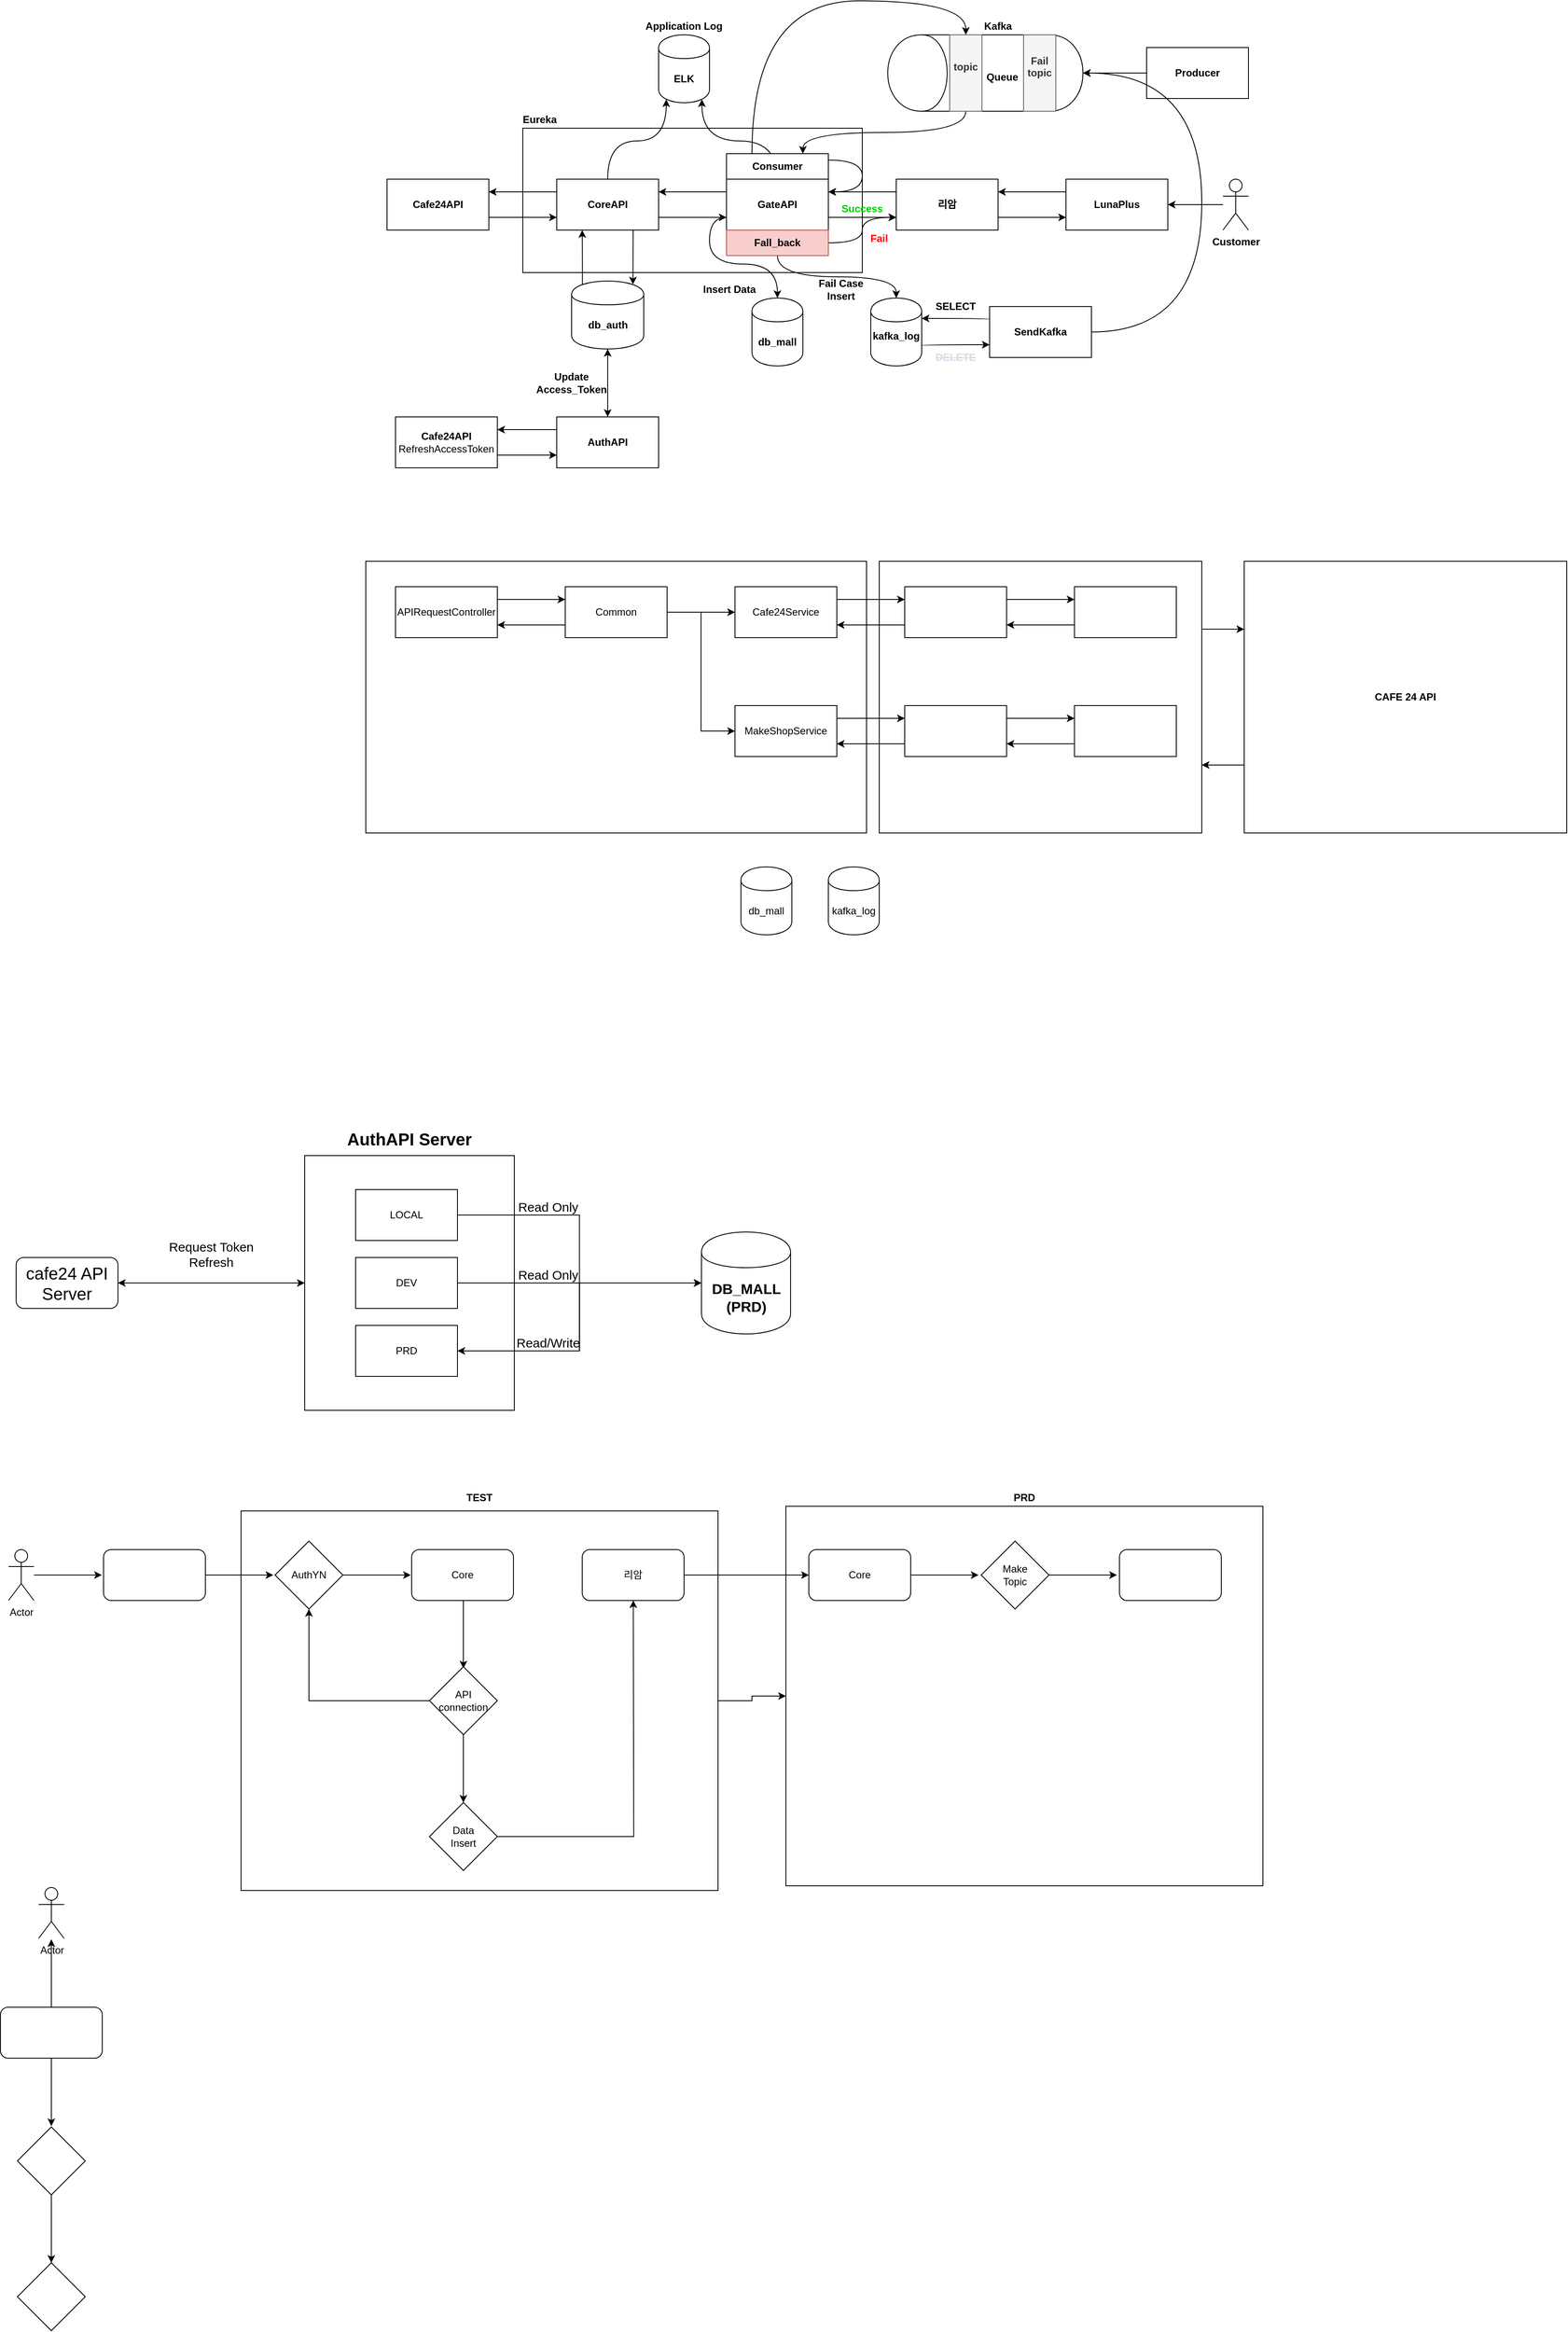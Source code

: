 <mxfile version="10.7.7" type="github"><diagram id="42ICKAVhLFUYCFlgOfqd" name="Page-1"><mxGraphModel dx="4810" dy="3443" grid="1" gridSize="10" guides="1" tooltips="1" connect="1" arrows="1" fold="1" page="1" pageScale="1" pageWidth="827" pageHeight="1169" background="#ffffff" math="0" shadow="0"><root><mxCell id="0"/><mxCell id="1" parent="0"/><mxCell id="e8cVg-T8dSf8cjD69aL8-74" value="" style="edgeStyle=orthogonalEdgeStyle;rounded=0;orthogonalLoop=1;jettySize=auto;html=1;" edge="1" parent="1" source="e8cVg-T8dSf8cjD69aL8-71" target="e8cVg-T8dSf8cjD69aL8-73"><mxGeometry relative="1" as="geometry"/></mxCell><mxCell id="e8cVg-T8dSf8cjD69aL8-71" value="" style="rounded=0;whiteSpace=wrap;html=1;" vertex="1" parent="1"><mxGeometry x="158" y="1758.5" width="562" height="447" as="geometry"/></mxCell><mxCell id="e8cVg-T8dSf8cjD69aL8-73" value="" style="rounded=0;whiteSpace=wrap;html=1;" vertex="1" parent="1"><mxGeometry x="800" y="1753" width="562" height="447" as="geometry"/></mxCell><mxCell id="qQLDGR3t0E1oaqMrPj8W-31" style="edgeStyle=orthogonalEdgeStyle;rounded=0;orthogonalLoop=1;jettySize=auto;html=1;exitX=0;exitY=0.5;exitDx=0;exitDy=0;entryX=1;entryY=0.5;entryDx=0;entryDy=0;fontSize=20;" parent="1" source="qQLDGR3t0E1oaqMrPj8W-4" target="qQLDGR3t0E1oaqMrPj8W-3" edge="1"><mxGeometry relative="1" as="geometry"/></mxCell><mxCell id="qQLDGR3t0E1oaqMrPj8W-4" value="&lt;font style=&quot;font-size: 17px&quot;&gt;&lt;b&gt;DB_MALL&lt;br&gt;(PRD)&lt;/b&gt;&lt;/font&gt;" style="shape=cylinder;whiteSpace=wrap;html=1;boundedLbl=1;backgroundOutline=1;" parent="1" vertex="1"><mxGeometry x="700.5" y="1430" width="105" height="120" as="geometry"/></mxCell><mxCell id="qQLDGR3t0E1oaqMrPj8W-32" style="edgeStyle=orthogonalEdgeStyle;rounded=0;orthogonalLoop=1;jettySize=auto;html=1;exitX=1;exitY=0.5;exitDx=0;exitDy=0;fontSize=20;" parent="1" source="qQLDGR3t0E1oaqMrPj8W-13" target="qQLDGR3t0E1oaqMrPj8W-5" edge="1"><mxGeometry relative="1" as="geometry"/></mxCell><mxCell id="qQLDGR3t0E1oaqMrPj8W-13" value="cafe24 API Server" style="rounded=1;whiteSpace=wrap;html=1;fontSize=20;" parent="1" vertex="1"><mxGeometry x="-107" y="1460" width="120" height="60" as="geometry"/></mxCell><mxCell id="qQLDGR3t0E1oaqMrPj8W-33" style="edgeStyle=orthogonalEdgeStyle;rounded=0;orthogonalLoop=1;jettySize=auto;html=1;exitX=0;exitY=0.5;exitDx=0;exitDy=0;entryX=1;entryY=0.5;entryDx=0;entryDy=0;fontSize=20;" parent="1" source="qQLDGR3t0E1oaqMrPj8W-5" target="qQLDGR3t0E1oaqMrPj8W-13" edge="1"><mxGeometry relative="1" as="geometry"/></mxCell><mxCell id="qQLDGR3t0E1oaqMrPj8W-5" value="" style="rounded=0;whiteSpace=wrap;html=1;" parent="1" vertex="1"><mxGeometry x="233" y="1340" width="247" height="300" as="geometry"/></mxCell><mxCell id="i5PrVwfJDP0Oif4N9ulg-36" style="edgeStyle=orthogonalEdgeStyle;rounded=0;orthogonalLoop=1;jettySize=auto;html=1;exitX=1;exitY=0.25;exitDx=0;exitDy=0;entryX=0;entryY=0.25;entryDx=0;entryDy=0;" parent="1" source="i5PrVwfJDP0Oif4N9ulg-24" target="i5PrVwfJDP0Oif4N9ulg-34" edge="1"><mxGeometry relative="1" as="geometry"/></mxCell><mxCell id="i5PrVwfJDP0Oif4N9ulg-24" value="" style="rounded=0;whiteSpace=wrap;html=1;" parent="1" vertex="1"><mxGeometry x="910" y="640" width="380" height="320" as="geometry"/></mxCell><mxCell id="i5PrVwfJDP0Oif4N9ulg-8" value="" style="rounded=0;whiteSpace=wrap;html=1;" parent="1" vertex="1"><mxGeometry x="305" y="640" width="590" height="320" as="geometry"/></mxCell><mxCell id="VjElKDRY21HF93xGervd-64" value="" style="rounded=0;whiteSpace=wrap;html=1;fontStyle=1" parent="1" vertex="1"><mxGeometry x="490" y="130" width="400" height="170" as="geometry"/></mxCell><mxCell id="yxk5ylUg4WmJQZPumc39-30" value="" style="shape=cylinder;whiteSpace=wrap;html=1;boundedLbl=1;backgroundOutline=1;rotation=-90;fontStyle=1" parent="1" vertex="1"><mxGeometry x="990" y="-50" width="90" height="230" as="geometry"/></mxCell><mxCell id="yxk5ylUg4WmJQZPumc39-11" style="edgeStyle=orthogonalEdgeStyle;rounded=0;orthogonalLoop=1;jettySize=auto;html=1;exitX=1;exitY=0.75;exitDx=0;exitDy=0;entryX=0;entryY=0.75;entryDx=0;entryDy=0;fontStyle=1" parent="1" source="yxk5ylUg4WmJQZPumc39-1" target="yxk5ylUg4WmJQZPumc39-2" edge="1"><mxGeometry relative="1" as="geometry"/></mxCell><mxCell id="yxk5ylUg4WmJQZPumc39-1" value="Cafe24API&lt;br&gt;" style="rounded=0;whiteSpace=wrap;html=1;fontStyle=1" parent="1" vertex="1"><mxGeometry x="330" y="190" width="120" height="60" as="geometry"/></mxCell><mxCell id="VjElKDRY21HF93xGervd-14" value="" style="edgeStyle=orthogonalEdgeStyle;curved=1;rounded=0;orthogonalLoop=1;jettySize=auto;html=1;fontStyle=1" parent="1" source="VjElKDRY21HF93xGervd-12" target="yxk5ylUg4WmJQZPumc39-22" edge="1"><mxGeometry relative="1" as="geometry"/></mxCell><mxCell id="VjElKDRY21HF93xGervd-17" style="edgeStyle=orthogonalEdgeStyle;curved=1;rounded=0;orthogonalLoop=1;jettySize=auto;html=1;exitX=0;exitY=0.25;exitDx=0;exitDy=0;entryX=1;entryY=0.25;entryDx=0;entryDy=0;fontStyle=1" parent="1" source="VjElKDRY21HF93xGervd-12" target="VjElKDRY21HF93xGervd-15" edge="1"><mxGeometry relative="1" as="geometry"/></mxCell><mxCell id="VjElKDRY21HF93xGervd-12" value="AuthAPI" style="rounded=0;whiteSpace=wrap;html=1;fontStyle=1" parent="1" vertex="1"><mxGeometry x="530" y="470" width="120" height="60" as="geometry"/></mxCell><mxCell id="VjElKDRY21HF93xGervd-18" style="edgeStyle=orthogonalEdgeStyle;curved=1;rounded=0;orthogonalLoop=1;jettySize=auto;html=1;exitX=1;exitY=0.75;exitDx=0;exitDy=0;entryX=0;entryY=0.75;entryDx=0;entryDy=0;fontStyle=1" parent="1" source="VjElKDRY21HF93xGervd-15" target="VjElKDRY21HF93xGervd-12" edge="1"><mxGeometry relative="1" as="geometry"/></mxCell><mxCell id="VjElKDRY21HF93xGervd-15" value="Cafe24API&lt;br&gt;&lt;span style=&quot;font-weight: normal&quot;&gt;RefreshAccessToken&lt;/span&gt;&lt;br&gt;" style="rounded=0;whiteSpace=wrap;html=1;fontStyle=1" parent="1" vertex="1"><mxGeometry x="340" y="470" width="120" height="60" as="geometry"/></mxCell><mxCell id="yxk5ylUg4WmJQZPumc39-10" style="edgeStyle=orthogonalEdgeStyle;rounded=0;orthogonalLoop=1;jettySize=auto;html=1;exitX=0;exitY=0.25;exitDx=0;exitDy=0;entryX=1;entryY=0.25;entryDx=0;entryDy=0;fontStyle=1" parent="1" source="yxk5ylUg4WmJQZPumc39-2" target="yxk5ylUg4WmJQZPumc39-1" edge="1"><mxGeometry relative="1" as="geometry"/></mxCell><mxCell id="VjElKDRY21HF93xGervd-96" style="edgeStyle=orthogonalEdgeStyle;curved=1;rounded=0;orthogonalLoop=1;jettySize=auto;html=1;exitX=1;exitY=0.75;exitDx=0;exitDy=0;entryX=0;entryY=0.75;entryDx=0;entryDy=0;fontStyle=1" parent="1" source="yxk5ylUg4WmJQZPumc39-2" target="VjElKDRY21HF93xGervd-87" edge="1"><mxGeometry relative="1" as="geometry"/></mxCell><mxCell id="VjElKDRY21HF93xGervd-119" style="edgeStyle=orthogonalEdgeStyle;curved=1;rounded=0;orthogonalLoop=1;jettySize=auto;html=1;exitX=0.75;exitY=1;exitDx=0;exitDy=0;entryX=0.85;entryY=0.05;entryDx=0;entryDy=0;entryPerimeter=0;fontStyle=1" parent="1" source="yxk5ylUg4WmJQZPumc39-2" target="yxk5ylUg4WmJQZPumc39-22" edge="1"><mxGeometry relative="1" as="geometry"/></mxCell><mxCell id="VjElKDRY21HF93xGervd-135" style="edgeStyle=orthogonalEdgeStyle;curved=1;rounded=0;orthogonalLoop=1;jettySize=auto;html=1;entryX=0.15;entryY=0.95;entryDx=0;entryDy=0;entryPerimeter=0;startArrow=none;startFill=0;fontStyle=1" parent="1" source="yxk5ylUg4WmJQZPumc39-2" target="VjElKDRY21HF93xGervd-134" edge="1"><mxGeometry relative="1" as="geometry"/></mxCell><mxCell id="yxk5ylUg4WmJQZPumc39-2" value="CoreAPI" style="rounded=0;whiteSpace=wrap;html=1;fontStyle=1" parent="1" vertex="1"><mxGeometry x="530" y="190" width="120" height="60" as="geometry"/></mxCell><mxCell id="VjElKDRY21HF93xGervd-84" style="edgeStyle=orthogonalEdgeStyle;curved=1;rounded=0;orthogonalLoop=1;jettySize=auto;html=1;exitX=1;exitY=0.75;exitDx=0;exitDy=0;entryX=0;entryY=0.75;entryDx=0;entryDy=0;fontStyle=1" parent="1" source="yxk5ylUg4WmJQZPumc39-6" target="VjElKDRY21HF93xGervd-4" edge="1"><mxGeometry relative="1" as="geometry"/></mxCell><mxCell id="VjElKDRY21HF93xGervd-93" style="edgeStyle=orthogonalEdgeStyle;curved=1;rounded=0;orthogonalLoop=1;jettySize=auto;html=1;exitX=0;exitY=0.25;exitDx=0;exitDy=0;entryX=1;entryY=0.25;entryDx=0;entryDy=0;fontStyle=1" parent="1" source="yxk5ylUg4WmJQZPumc39-6" target="VjElKDRY21HF93xGervd-87" edge="1"><mxGeometry relative="1" as="geometry"/></mxCell><mxCell id="yxk5ylUg4WmJQZPumc39-6" value="리암" style="rounded=0;whiteSpace=wrap;html=1;fontStyle=1" parent="1" vertex="1"><mxGeometry x="930" y="190" width="120" height="60" as="geometry"/></mxCell><mxCell id="VjElKDRY21HF93xGervd-94" style="edgeStyle=orthogonalEdgeStyle;curved=1;rounded=0;orthogonalLoop=1;jettySize=auto;html=1;exitX=1;exitY=0.75;exitDx=0;exitDy=0;entryX=0;entryY=0.75;entryDx=0;entryDy=0;fontStyle=1" parent="1" source="VjElKDRY21HF93xGervd-87" target="yxk5ylUg4WmJQZPumc39-6" edge="1"><mxGeometry relative="1" as="geometry"/></mxCell><mxCell id="VjElKDRY21HF93xGervd-95" style="edgeStyle=orthogonalEdgeStyle;curved=1;rounded=0;orthogonalLoop=1;jettySize=auto;html=1;exitX=0;exitY=0.25;exitDx=0;exitDy=0;entryX=1;entryY=0.25;entryDx=0;entryDy=0;fontStyle=1" parent="1" source="VjElKDRY21HF93xGervd-87" target="yxk5ylUg4WmJQZPumc39-2" edge="1"><mxGeometry relative="1" as="geometry"/></mxCell><mxCell id="VjElKDRY21HF93xGervd-97" style="edgeStyle=orthogonalEdgeStyle;curved=1;rounded=0;orthogonalLoop=1;jettySize=auto;html=1;exitX=0;exitY=0.75;exitDx=0;exitDy=0;entryX=0.5;entryY=0;entryDx=0;entryDy=0;fontStyle=1" parent="1" source="VjElKDRY21HF93xGervd-87" target="yxk5ylUg4WmJQZPumc39-16" edge="1"><mxGeometry relative="1" as="geometry"/></mxCell><mxCell id="VjElKDRY21HF93xGervd-136" style="edgeStyle=orthogonalEdgeStyle;curved=1;rounded=0;orthogonalLoop=1;jettySize=auto;html=1;exitX=0.5;exitY=0;exitDx=0;exitDy=0;entryX=0.85;entryY=0.95;entryDx=0;entryDy=0;entryPerimeter=0;startArrow=none;startFill=0;fontStyle=1" parent="1" source="VjElKDRY21HF93xGervd-87" target="VjElKDRY21HF93xGervd-134" edge="1"><mxGeometry relative="1" as="geometry"/></mxCell><mxCell id="VjElKDRY21HF93xGervd-87" value="&lt;span&gt;GateAPI&lt;/span&gt;" style="rounded=0;whiteSpace=wrap;html=1;fontStyle=1" parent="1" vertex="1"><mxGeometry x="730" y="190" width="120" height="60" as="geometry"/></mxCell><mxCell id="VjElKDRY21HF93xGervd-101" style="edgeStyle=orthogonalEdgeStyle;curved=1;rounded=0;orthogonalLoop=1;jettySize=auto;html=1;exitX=0.25;exitY=0;exitDx=0;exitDy=0;entryX=0.5;entryY=0;entryDx=0;entryDy=0;fontStyle=1" parent="1" source="VjElKDRY21HF93xGervd-89" target="yxk5ylUg4WmJQZPumc39-35" edge="1"><mxGeometry relative="1" as="geometry"><Array as="points"><mxPoint x="760" y="-20"/><mxPoint x="1012" y="-20"/></Array></mxGeometry></mxCell><mxCell id="VjElKDRY21HF93xGervd-103" style="edgeStyle=orthogonalEdgeStyle;curved=1;rounded=0;orthogonalLoop=1;jettySize=auto;html=1;exitX=1;exitY=0.25;exitDx=0;exitDy=0;entryX=1;entryY=0.25;entryDx=0;entryDy=0;fontStyle=1" parent="1" source="VjElKDRY21HF93xGervd-89" target="VjElKDRY21HF93xGervd-87" edge="1"><mxGeometry relative="1" as="geometry"><Array as="points"><mxPoint x="890" y="168"/><mxPoint x="890" y="205"/></Array></mxGeometry></mxCell><mxCell id="VjElKDRY21HF93xGervd-89" value="Consumer" style="rounded=0;whiteSpace=wrap;html=1;fontStyle=1" parent="1" vertex="1"><mxGeometry x="730" y="160" width="120" height="30" as="geometry"/></mxCell><mxCell id="VjElKDRY21HF93xGervd-83" style="edgeStyle=orthogonalEdgeStyle;curved=1;rounded=0;orthogonalLoop=1;jettySize=auto;html=1;exitX=0;exitY=0.25;exitDx=0;exitDy=0;entryX=1;entryY=0.25;entryDx=0;entryDy=0;fontStyle=1" parent="1" source="VjElKDRY21HF93xGervd-4" target="yxk5ylUg4WmJQZPumc39-6" edge="1"><mxGeometry relative="1" as="geometry"/></mxCell><mxCell id="VjElKDRY21HF93xGervd-4" value="LunaPlus" style="rounded=0;whiteSpace=wrap;html=1;fontStyle=1" parent="1" vertex="1"><mxGeometry x="1130" y="190" width="120" height="60" as="geometry"/></mxCell><mxCell id="yxk5ylUg4WmJQZPumc39-16" value="db_mall" style="shape=cylinder;whiteSpace=wrap;html=1;boundedLbl=1;backgroundOutline=1;fontStyle=1" parent="1" vertex="1"><mxGeometry x="760" y="330" width="60" height="80" as="geometry"/></mxCell><mxCell id="VjElKDRY21HF93xGervd-27" style="edgeStyle=orthogonalEdgeStyle;curved=1;rounded=0;orthogonalLoop=1;jettySize=auto;html=1;exitX=1;exitY=0.7;exitDx=0;exitDy=0;entryX=0;entryY=0.75;entryDx=0;entryDy=0;fontStyle=1" parent="1" source="yxk5ylUg4WmJQZPumc39-17" target="VjElKDRY21HF93xGervd-19" edge="1"><mxGeometry relative="1" as="geometry"><Array as="points"><mxPoint x="960" y="385"/></Array></mxGeometry></mxCell><mxCell id="yxk5ylUg4WmJQZPumc39-17" value="kafka_log&lt;br&gt;&lt;br&gt;" style="shape=cylinder;whiteSpace=wrap;html=1;boundedLbl=1;backgroundOutline=1;fontStyle=1" parent="1" vertex="1"><mxGeometry x="900" y="330" width="60" height="80" as="geometry"/></mxCell><mxCell id="VjElKDRY21HF93xGervd-115" value="" style="edgeStyle=orthogonalEdgeStyle;curved=1;rounded=0;orthogonalLoop=1;jettySize=auto;html=1;fontStyle=1" parent="1" source="yxk5ylUg4WmJQZPumc39-22" edge="1"><mxGeometry relative="1" as="geometry"><mxPoint x="590" y="470" as="targetPoint"/></mxGeometry></mxCell><mxCell id="VjElKDRY21HF93xGervd-120" style="edgeStyle=orthogonalEdgeStyle;curved=1;rounded=0;orthogonalLoop=1;jettySize=auto;html=1;exitX=0.15;exitY=0.05;exitDx=0;exitDy=0;exitPerimeter=0;entryX=0.25;entryY=1;entryDx=0;entryDy=0;fontStyle=1" parent="1" source="yxk5ylUg4WmJQZPumc39-22" target="yxk5ylUg4WmJQZPumc39-2" edge="1"><mxGeometry relative="1" as="geometry"/></mxCell><mxCell id="yxk5ylUg4WmJQZPumc39-22" value="db_auth" style="shape=cylinder;whiteSpace=wrap;html=1;boundedLbl=1;backgroundOutline=1;fontStyle=1" parent="1" vertex="1"><mxGeometry x="547.5" y="310" width="85" height="80" as="geometry"/></mxCell><mxCell id="VjElKDRY21HF93xGervd-102" style="edgeStyle=orthogonalEdgeStyle;curved=1;rounded=0;orthogonalLoop=1;jettySize=auto;html=1;exitX=0.5;exitY=1;exitDx=0;exitDy=0;entryX=0.75;entryY=0;entryDx=0;entryDy=0;fontStyle=1" parent="1" source="yxk5ylUg4WmJQZPumc39-35" target="VjElKDRY21HF93xGervd-89" edge="1"><mxGeometry relative="1" as="geometry"/></mxCell><mxCell id="yxk5ylUg4WmJQZPumc39-35" value="topic&lt;br&gt;&lt;br&gt;" style="rounded=0;whiteSpace=wrap;html=1;fillColor=#f5f5f5;strokeColor=#666666;fontColor=#333333;fontStyle=1" parent="1" vertex="1"><mxGeometry x="993" y="20" width="38" height="90" as="geometry"/></mxCell><mxCell id="yxk5ylUg4WmJQZPumc39-47" style="edgeStyle=orthogonalEdgeStyle;curved=1;rounded=0;orthogonalLoop=1;jettySize=auto;html=1;exitX=0;exitY=0.5;exitDx=0;exitDy=0;entryX=0.5;entryY=1;entryDx=0;entryDy=0;fontStyle=1" parent="1" source="yxk5ylUg4WmJQZPumc39-44" target="yxk5ylUg4WmJQZPumc39-30" edge="1"><mxGeometry relative="1" as="geometry"/></mxCell><mxCell id="yxk5ylUg4WmJQZPumc39-44" value="Producer&lt;br&gt;" style="rounded=0;whiteSpace=wrap;html=1;fontStyle=1" parent="1" vertex="1"><mxGeometry x="1225" y="35" width="120" height="60" as="geometry"/></mxCell><mxCell id="yxk5ylUg4WmJQZPumc39-48" value="Queue" style="text;html=1;strokeColor=none;fillColor=none;align=center;verticalAlign=middle;whiteSpace=wrap;rounded=0;fontStyle=1" parent="1" vertex="1"><mxGeometry x="1035" y="60" width="40" height="20" as="geometry"/></mxCell><mxCell id="VjElKDRY21HF93xGervd-38" style="edgeStyle=none;rounded=0;orthogonalLoop=1;jettySize=auto;html=1;entryX=1;entryY=0.5;entryDx=0;entryDy=0;fontStyle=1" parent="1" source="yxk5ylUg4WmJQZPumc39-55" target="VjElKDRY21HF93xGervd-4" edge="1"><mxGeometry relative="1" as="geometry"/></mxCell><mxCell id="yxk5ylUg4WmJQZPumc39-55" value="Customer" style="shape=umlActor;verticalLabelPosition=bottom;labelBackgroundColor=#ffffff;verticalAlign=top;html=1;outlineConnect=0;fontStyle=1" parent="1" vertex="1"><mxGeometry x="1315" y="190" width="30" height="60" as="geometry"/></mxCell><mxCell id="VjElKDRY21HF93xGervd-22" style="edgeStyle=orthogonalEdgeStyle;curved=1;rounded=0;orthogonalLoop=1;jettySize=auto;html=1;exitX=1;exitY=0.5;exitDx=0;exitDy=0;entryX=0.5;entryY=1;entryDx=0;entryDy=0;fontStyle=1" parent="1" source="VjElKDRY21HF93xGervd-19" target="yxk5ylUg4WmJQZPumc39-30" edge="1"><mxGeometry relative="1" as="geometry"><Array as="points"><mxPoint x="1290" y="370"/><mxPoint x="1290" y="65"/></Array></mxGeometry></mxCell><mxCell id="VjElKDRY21HF93xGervd-28" style="edgeStyle=orthogonalEdgeStyle;curved=1;rounded=0;orthogonalLoop=1;jettySize=auto;html=1;exitX=0;exitY=0.25;exitDx=0;exitDy=0;entryX=1;entryY=0.3;entryDx=0;entryDy=0;fontStyle=1" parent="1" source="VjElKDRY21HF93xGervd-19" target="yxk5ylUg4WmJQZPumc39-17" edge="1"><mxGeometry relative="1" as="geometry"><Array as="points"><mxPoint x="1040" y="354"/></Array></mxGeometry></mxCell><mxCell id="VjElKDRY21HF93xGervd-19" value="SendKafka" style="rounded=0;whiteSpace=wrap;html=1;fontStyle=1" parent="1" vertex="1"><mxGeometry x="1040" y="340" width="120" height="60" as="geometry"/></mxCell><mxCell id="VjElKDRY21HF93xGervd-50" value="SELECT" style="text;html=1;strokeColor=none;fillColor=none;align=center;verticalAlign=middle;whiteSpace=wrap;rounded=0;fontStyle=1" parent="1" vertex="1"><mxGeometry x="980" y="330" width="40" height="20" as="geometry"/></mxCell><mxCell id="VjElKDRY21HF93xGervd-52" value="&lt;strike&gt;DELETE&lt;/strike&gt;" style="text;html=1;strokeColor=none;fillColor=none;align=center;verticalAlign=middle;whiteSpace=wrap;rounded=0;fontColor=#E1D5E7;fontStyle=1" parent="1" vertex="1"><mxGeometry x="980" y="390" width="40" height="20" as="geometry"/></mxCell><mxCell id="VjElKDRY21HF93xGervd-86" value="Update Access_Token" style="text;html=1;strokeColor=none;fillColor=none;align=center;verticalAlign=middle;whiteSpace=wrap;rounded=0;fontStyle=1" parent="1" vertex="1"><mxGeometry x="504" y="420" width="87" height="20" as="geometry"/></mxCell><mxCell id="VjElKDRY21HF93xGervd-98" style="edgeStyle=orthogonalEdgeStyle;curved=1;rounded=0;orthogonalLoop=1;jettySize=auto;html=1;exitX=0.5;exitY=1;exitDx=0;exitDy=0;entryX=0.5;entryY=0;entryDx=0;entryDy=0;fontStyle=1" parent="1" source="VjElKDRY21HF93xGervd-92" target="yxk5ylUg4WmJQZPumc39-17" edge="1"><mxGeometry relative="1" as="geometry"/></mxCell><mxCell id="VjElKDRY21HF93xGervd-130" style="edgeStyle=orthogonalEdgeStyle;curved=1;rounded=0;orthogonalLoop=1;jettySize=auto;html=1;exitX=1;exitY=0.5;exitDx=0;exitDy=0;entryX=0;entryY=0.75;entryDx=0;entryDy=0;startArrow=none;startFill=0;fontStyle=1" parent="1" source="VjElKDRY21HF93xGervd-92" target="yxk5ylUg4WmJQZPumc39-6" edge="1"><mxGeometry relative="1" as="geometry"/></mxCell><mxCell id="VjElKDRY21HF93xGervd-92" value="Fall_back" style="rounded=0;whiteSpace=wrap;html=1;fillColor=#f8cecc;strokeColor=#b85450;fontStyle=1" parent="1" vertex="1"><mxGeometry x="730" y="250" width="120" height="30" as="geometry"/></mxCell><mxCell id="VjElKDRY21HF93xGervd-99" value="Insert Data" style="text;html=1;strokeColor=none;fillColor=none;align=center;verticalAlign=middle;whiteSpace=wrap;rounded=0;fontStyle=1" parent="1" vertex="1"><mxGeometry x="690" y="310" width="87" height="20" as="geometry"/></mxCell><mxCell id="VjElKDRY21HF93xGervd-100" value="Fail Case Insert" style="text;html=1;strokeColor=none;fillColor=none;align=center;verticalAlign=middle;whiteSpace=wrap;rounded=0;fontStyle=1" parent="1" vertex="1"><mxGeometry x="820" y="310" width="90" height="20" as="geometry"/></mxCell><mxCell id="VjElKDRY21HF93xGervd-104" value="Fail&lt;br&gt;topic&lt;br&gt;&lt;br&gt;" style="rounded=0;whiteSpace=wrap;html=1;fillColor=#f5f5f5;strokeColor=#666666;fontColor=#333333;fontStyle=1" parent="1" vertex="1"><mxGeometry x="1080" y="20" width="38" height="90" as="geometry"/></mxCell><mxCell id="VjElKDRY21HF93xGervd-121" value="Eureka" style="text;html=1;strokeColor=none;fillColor=none;align=center;verticalAlign=middle;whiteSpace=wrap;rounded=0;fontStyle=1" parent="1" vertex="1"><mxGeometry x="490" y="110" width="40" height="20" as="geometry"/></mxCell><mxCell id="VjElKDRY21HF93xGervd-122" value="Kafka" style="text;html=1;strokeColor=none;fillColor=none;align=center;verticalAlign=middle;whiteSpace=wrap;rounded=0;fontStyle=1" parent="1" vertex="1"><mxGeometry x="1030" width="40" height="20" as="geometry"/></mxCell><mxCell id="VjElKDRY21HF93xGervd-131" value="&lt;span&gt;&lt;font color=&quot;#ff0000&quot;&gt;Fail&lt;/font&gt;&lt;/span&gt;" style="text;html=1;strokeColor=none;fillColor=none;align=center;verticalAlign=middle;whiteSpace=wrap;rounded=0;fontStyle=1" parent="1" vertex="1"><mxGeometry x="890" y="250" width="40" height="20" as="geometry"/></mxCell><mxCell id="VjElKDRY21HF93xGervd-132" value="&lt;span&gt;&lt;font color=&quot;#00cc00&quot;&gt;Success&lt;/font&gt;&lt;/span&gt;" style="text;html=1;strokeColor=none;fillColor=none;align=center;verticalAlign=middle;whiteSpace=wrap;rounded=0;fontStyle=1" parent="1" vertex="1"><mxGeometry x="870" y="215" width="40" height="20" as="geometry"/></mxCell><mxCell id="VjElKDRY21HF93xGervd-134" value="ELK" style="shape=cylinder;whiteSpace=wrap;html=1;boundedLbl=1;backgroundOutline=1;fontStyle=1" parent="1" vertex="1"><mxGeometry x="650" y="20" width="60" height="80" as="geometry"/></mxCell><mxCell id="VjElKDRY21HF93xGervd-137" value="Application Log" style="text;html=1;strokeColor=none;fillColor=none;align=center;verticalAlign=middle;whiteSpace=wrap;rounded=0;fontColor=#000000;fontStyle=1" parent="1" vertex="1"><mxGeometry x="625" width="110" height="20" as="geometry"/></mxCell><mxCell id="i5PrVwfJDP0Oif4N9ulg-11" style="edgeStyle=orthogonalEdgeStyle;rounded=0;orthogonalLoop=1;jettySize=auto;html=1;exitX=1;exitY=0.25;exitDx=0;exitDy=0;entryX=0;entryY=0.25;entryDx=0;entryDy=0;" parent="1" source="UaDfjwhbyAhIry-C1e5H-1" target="UaDfjwhbyAhIry-C1e5H-2" edge="1"><mxGeometry relative="1" as="geometry"/></mxCell><mxCell id="UaDfjwhbyAhIry-C1e5H-1" value="APIRequestController" style="rounded=0;whiteSpace=wrap;html=1;" parent="1" vertex="1"><mxGeometry x="340" y="670" width="120" height="60" as="geometry"/></mxCell><mxCell id="UaDfjwhbyAhIry-C1e5H-5" value="" style="edgeStyle=orthogonalEdgeStyle;rounded=0;orthogonalLoop=1;jettySize=auto;html=1;" parent="1" source="UaDfjwhbyAhIry-C1e5H-2" target="UaDfjwhbyAhIry-C1e5H-4" edge="1"><mxGeometry relative="1" as="geometry"/></mxCell><mxCell id="i5PrVwfJDP0Oif4N9ulg-3" style="edgeStyle=orthogonalEdgeStyle;rounded=0;orthogonalLoop=1;jettySize=auto;html=1;exitX=1;exitY=0.5;exitDx=0;exitDy=0;entryX=0;entryY=0.5;entryDx=0;entryDy=0;" parent="1" source="UaDfjwhbyAhIry-C1e5H-2" target="i5PrVwfJDP0Oif4N9ulg-1" edge="1"><mxGeometry relative="1" as="geometry"/></mxCell><mxCell id="i5PrVwfJDP0Oif4N9ulg-12" style="edgeStyle=orthogonalEdgeStyle;rounded=0;orthogonalLoop=1;jettySize=auto;html=1;exitX=0;exitY=0.75;exitDx=0;exitDy=0;entryX=1;entryY=0.75;entryDx=0;entryDy=0;" parent="1" source="UaDfjwhbyAhIry-C1e5H-2" target="UaDfjwhbyAhIry-C1e5H-1" edge="1"><mxGeometry relative="1" as="geometry"/></mxCell><mxCell id="UaDfjwhbyAhIry-C1e5H-2" value="Common" style="rounded=0;whiteSpace=wrap;html=1;" parent="1" vertex="1"><mxGeometry x="540" y="670" width="120" height="60" as="geometry"/></mxCell><mxCell id="i5PrVwfJDP0Oif4N9ulg-17" style="edgeStyle=orthogonalEdgeStyle;rounded=0;orthogonalLoop=1;jettySize=auto;html=1;exitX=1;exitY=0.25;exitDx=0;exitDy=0;entryX=0;entryY=0.25;entryDx=0;entryDy=0;" parent="1" source="UaDfjwhbyAhIry-C1e5H-4" target="UaDfjwhbyAhIry-C1e5H-6" edge="1"><mxGeometry relative="1" as="geometry"/></mxCell><mxCell id="UaDfjwhbyAhIry-C1e5H-4" value="Cafe24Service" style="rounded=0;whiteSpace=wrap;html=1;" parent="1" vertex="1"><mxGeometry x="740" y="670" width="120" height="60" as="geometry"/></mxCell><mxCell id="i5PrVwfJDP0Oif4N9ulg-28" style="edgeStyle=orthogonalEdgeStyle;rounded=0;orthogonalLoop=1;jettySize=auto;html=1;exitX=1;exitY=0.25;exitDx=0;exitDy=0;entryX=0;entryY=0.25;entryDx=0;entryDy=0;" parent="1" source="i5PrVwfJDP0Oif4N9ulg-1" target="i5PrVwfJDP0Oif4N9ulg-25" edge="1"><mxGeometry relative="1" as="geometry"/></mxCell><mxCell id="i5PrVwfJDP0Oif4N9ulg-1" value="MakeShopService" style="rounded=0;whiteSpace=wrap;html=1;" parent="1" vertex="1"><mxGeometry x="740" y="810" width="120" height="60" as="geometry"/></mxCell><mxCell id="i5PrVwfJDP0Oif4N9ulg-18" style="edgeStyle=orthogonalEdgeStyle;rounded=0;orthogonalLoop=1;jettySize=auto;html=1;exitX=0;exitY=0.75;exitDx=0;exitDy=0;entryX=1;entryY=0.75;entryDx=0;entryDy=0;" parent="1" source="UaDfjwhbyAhIry-C1e5H-6" target="UaDfjwhbyAhIry-C1e5H-4" edge="1"><mxGeometry relative="1" as="geometry"/></mxCell><mxCell id="i5PrVwfJDP0Oif4N9ulg-32" style="edgeStyle=orthogonalEdgeStyle;rounded=0;orthogonalLoop=1;jettySize=auto;html=1;exitX=1;exitY=0.25;exitDx=0;exitDy=0;entryX=0;entryY=0.25;entryDx=0;entryDy=0;" parent="1" source="UaDfjwhbyAhIry-C1e5H-6" target="i5PrVwfJDP0Oif4N9ulg-4" edge="1"><mxGeometry relative="1" as="geometry"/></mxCell><mxCell id="UaDfjwhbyAhIry-C1e5H-6" value="" style="rounded=0;whiteSpace=wrap;html=1;fontStyle=1" parent="1" vertex="1"><mxGeometry x="940" y="670" width="120" height="60" as="geometry"/></mxCell><mxCell id="i5PrVwfJDP0Oif4N9ulg-33" style="edgeStyle=orthogonalEdgeStyle;rounded=0;orthogonalLoop=1;jettySize=auto;html=1;exitX=0;exitY=0.75;exitDx=0;exitDy=0;entryX=1;entryY=0.75;entryDx=0;entryDy=0;" parent="1" source="i5PrVwfJDP0Oif4N9ulg-4" target="UaDfjwhbyAhIry-C1e5H-6" edge="1"><mxGeometry relative="1" as="geometry"/></mxCell><mxCell id="i5PrVwfJDP0Oif4N9ulg-4" value="" style="rounded=0;whiteSpace=wrap;html=1;fontStyle=1" parent="1" vertex="1"><mxGeometry x="1140" y="670" width="120" height="60" as="geometry"/></mxCell><mxCell id="i5PrVwfJDP0Oif4N9ulg-14" value="kafka_log" style="shape=cylinder;whiteSpace=wrap;html=1;boundedLbl=1;backgroundOutline=1;" parent="1" vertex="1"><mxGeometry x="850" y="1000" width="60" height="80" as="geometry"/></mxCell><mxCell id="i5PrVwfJDP0Oif4N9ulg-15" value="db_mall" style="shape=cylinder;whiteSpace=wrap;html=1;boundedLbl=1;backgroundOutline=1;" parent="1" vertex="1"><mxGeometry x="747" y="1000" width="60" height="80" as="geometry"/></mxCell><mxCell id="i5PrVwfJDP0Oif4N9ulg-29" style="edgeStyle=orthogonalEdgeStyle;rounded=0;orthogonalLoop=1;jettySize=auto;html=1;exitX=0;exitY=0.75;exitDx=0;exitDy=0;entryX=1;entryY=0.75;entryDx=0;entryDy=0;" parent="1" source="i5PrVwfJDP0Oif4N9ulg-25" target="i5PrVwfJDP0Oif4N9ulg-1" edge="1"><mxGeometry relative="1" as="geometry"/></mxCell><mxCell id="i5PrVwfJDP0Oif4N9ulg-30" style="edgeStyle=orthogonalEdgeStyle;rounded=0;orthogonalLoop=1;jettySize=auto;html=1;exitX=1;exitY=0.25;exitDx=0;exitDy=0;entryX=0;entryY=0.25;entryDx=0;entryDy=0;" parent="1" source="i5PrVwfJDP0Oif4N9ulg-25" target="i5PrVwfJDP0Oif4N9ulg-26" edge="1"><mxGeometry relative="1" as="geometry"/></mxCell><mxCell id="i5PrVwfJDP0Oif4N9ulg-25" value="" style="rounded=0;whiteSpace=wrap;html=1;" parent="1" vertex="1"><mxGeometry x="940" y="810" width="120" height="60" as="geometry"/></mxCell><mxCell id="i5PrVwfJDP0Oif4N9ulg-31" style="edgeStyle=orthogonalEdgeStyle;rounded=0;orthogonalLoop=1;jettySize=auto;html=1;exitX=0;exitY=0.75;exitDx=0;exitDy=0;entryX=1;entryY=0.75;entryDx=0;entryDy=0;" parent="1" source="i5PrVwfJDP0Oif4N9ulg-26" target="i5PrVwfJDP0Oif4N9ulg-25" edge="1"><mxGeometry relative="1" as="geometry"/></mxCell><mxCell id="i5PrVwfJDP0Oif4N9ulg-26" value="" style="rounded=0;whiteSpace=wrap;html=1;" parent="1" vertex="1"><mxGeometry x="1140" y="810" width="120" height="60" as="geometry"/></mxCell><mxCell id="i5PrVwfJDP0Oif4N9ulg-37" style="edgeStyle=orthogonalEdgeStyle;rounded=0;orthogonalLoop=1;jettySize=auto;html=1;exitX=0;exitY=0.75;exitDx=0;exitDy=0;entryX=1;entryY=0.75;entryDx=0;entryDy=0;" parent="1" source="i5PrVwfJDP0Oif4N9ulg-34" target="i5PrVwfJDP0Oif4N9ulg-24" edge="1"><mxGeometry relative="1" as="geometry"/></mxCell><mxCell id="i5PrVwfJDP0Oif4N9ulg-34" value="&lt;b&gt;CAFE 24 API&lt;/b&gt;" style="rounded=0;whiteSpace=wrap;html=1;" parent="1" vertex="1"><mxGeometry x="1340" y="640" width="380" height="320" as="geometry"/></mxCell><mxCell id="qQLDGR3t0E1oaqMrPj8W-29" style="edgeStyle=orthogonalEdgeStyle;rounded=0;orthogonalLoop=1;jettySize=auto;html=1;exitX=1;exitY=0.5;exitDx=0;exitDy=0;entryX=0;entryY=0.5;entryDx=0;entryDy=0;fontSize=20;" parent="1" source="qQLDGR3t0E1oaqMrPj8W-1" target="qQLDGR3t0E1oaqMrPj8W-4" edge="1"><mxGeometry relative="1" as="geometry"/></mxCell><mxCell id="qQLDGR3t0E1oaqMrPj8W-1" value="LOCAL" style="rounded=0;whiteSpace=wrap;html=1;" parent="1" vertex="1"><mxGeometry x="293" y="1380" width="120" height="60" as="geometry"/></mxCell><mxCell id="qQLDGR3t0E1oaqMrPj8W-2" value="DEV" style="rounded=0;whiteSpace=wrap;html=1;" parent="1" vertex="1"><mxGeometry x="293" y="1460" width="120" height="60" as="geometry"/></mxCell><mxCell id="qQLDGR3t0E1oaqMrPj8W-3" value="PRD" style="rounded=0;whiteSpace=wrap;html=1;" parent="1" vertex="1"><mxGeometry x="293" y="1540" width="120" height="60" as="geometry"/></mxCell><mxCell id="qQLDGR3t0E1oaqMrPj8W-7" value="AuthAPI Server" style="text;html=1;strokeColor=none;fillColor=none;align=center;verticalAlign=middle;whiteSpace=wrap;rounded=0;fontStyle=1;fontSize=20;" parent="1" vertex="1"><mxGeometry x="233" y="1300" width="247" height="40" as="geometry"/></mxCell><mxCell id="qQLDGR3t0E1oaqMrPj8W-34" value="&lt;font style=&quot;font-size: 15px;&quot;&gt;Read Only&lt;/font&gt;" style="text;html=1;strokeColor=none;fillColor=none;align=center;verticalAlign=middle;whiteSpace=wrap;rounded=0;fontSize=15;" parent="1" vertex="1"><mxGeometry x="480" y="1470" width="80" height="20" as="geometry"/></mxCell><mxCell id="qQLDGR3t0E1oaqMrPj8W-36" value="&lt;font style=&quot;font-size: 15px;&quot;&gt;Read Only&lt;/font&gt;" style="text;html=1;strokeColor=none;fillColor=none;align=center;verticalAlign=middle;whiteSpace=wrap;rounded=0;fontSize=15;" parent="1" vertex="1"><mxGeometry x="480" y="1390" width="80" height="20" as="geometry"/></mxCell><mxCell id="qQLDGR3t0E1oaqMrPj8W-37" value="&lt;font style=&quot;font-size: 15px&quot;&gt;Read/Write&lt;/font&gt;" style="text;html=1;strokeColor=none;fillColor=none;align=center;verticalAlign=middle;whiteSpace=wrap;rounded=0;fontSize=15;" parent="1" vertex="1"><mxGeometry x="480" y="1550" width="80" height="20" as="geometry"/></mxCell><mxCell id="qQLDGR3t0E1oaqMrPj8W-28" style="edgeStyle=orthogonalEdgeStyle;rounded=0;orthogonalLoop=1;jettySize=auto;html=1;exitX=1;exitY=0.5;exitDx=0;exitDy=0;entryX=0;entryY=0.5;entryDx=0;entryDy=0;fontSize=20;" parent="1" source="qQLDGR3t0E1oaqMrPj8W-2" target="qQLDGR3t0E1oaqMrPj8W-4" edge="1"><mxGeometry relative="1" as="geometry"/></mxCell><mxCell id="qQLDGR3t0E1oaqMrPj8W-38" style="edgeStyle=orthogonalEdgeStyle;rounded=0;orthogonalLoop=1;jettySize=auto;html=1;exitX=0;exitY=0.5;exitDx=0;exitDy=0;entryX=1;entryY=0.5;entryDx=0;entryDy=0;fontSize=15;" parent="1" source="qQLDGR3t0E1oaqMrPj8W-4" target="qQLDGR3t0E1oaqMrPj8W-3" edge="1"><mxGeometry relative="1" as="geometry"/></mxCell><mxCell id="qQLDGR3t0E1oaqMrPj8W-39" value="Request Token Refresh&lt;br&gt;&lt;br&gt;" style="text;html=1;strokeColor=none;fillColor=none;align=center;verticalAlign=middle;whiteSpace=wrap;rounded=0;fontSize=15;" parent="1" vertex="1"><mxGeometry x="48" y="1440" width="150" height="50" as="geometry"/></mxCell><mxCell id="e8cVg-T8dSf8cjD69aL8-25" value="" style="edgeStyle=orthogonalEdgeStyle;rounded=0;orthogonalLoop=1;jettySize=auto;html=1;" edge="1" parent="1" source="e8cVg-T8dSf8cjD69aL8-26"><mxGeometry relative="1" as="geometry"><mxPoint x="-6" y="1834" as="targetPoint"/></mxGeometry></mxCell><mxCell id="e8cVg-T8dSf8cjD69aL8-26" value="Actor" style="shape=umlActor;verticalLabelPosition=bottom;labelBackgroundColor=#ffffff;verticalAlign=top;html=1;outlineConnect=0;" vertex="1" parent="1"><mxGeometry x="-116" y="1804" width="30" height="60" as="geometry"/></mxCell><mxCell id="e8cVg-T8dSf8cjD69aL8-27" value="" style="edgeStyle=orthogonalEdgeStyle;rounded=0;orthogonalLoop=1;jettySize=auto;html=1;" edge="1" parent="1" source="e8cVg-T8dSf8cjD69aL8-28"><mxGeometry relative="1" as="geometry"><mxPoint x="196" y="1834" as="targetPoint"/></mxGeometry></mxCell><mxCell id="e8cVg-T8dSf8cjD69aL8-28" value="" style="rounded=1;whiteSpace=wrap;html=1;" vertex="1" parent="1"><mxGeometry x="-4" y="1804" width="120" height="60" as="geometry"/></mxCell><mxCell id="e8cVg-T8dSf8cjD69aL8-29" value="" style="edgeStyle=orthogonalEdgeStyle;rounded=0;orthogonalLoop=1;jettySize=auto;html=1;" edge="1" parent="1" source="e8cVg-T8dSf8cjD69aL8-30"><mxGeometry relative="1" as="geometry"><mxPoint x="358" y="1834" as="targetPoint"/></mxGeometry></mxCell><mxCell id="e8cVg-T8dSf8cjD69aL8-30" value="AuthYN" style="rhombus;whiteSpace=wrap;html=1;" vertex="1" parent="1"><mxGeometry x="198" y="1794" width="80" height="80" as="geometry"/></mxCell><mxCell id="e8cVg-T8dSf8cjD69aL8-38" value="" style="edgeStyle=orthogonalEdgeStyle;rounded=0;orthogonalLoop=1;jettySize=auto;html=1;" edge="1" parent="1"><mxGeometry relative="1" as="geometry"><mxPoint x="420" y="1864" as="sourcePoint"/><mxPoint x="420" y="1944" as="targetPoint"/></mxGeometry></mxCell><mxCell id="e8cVg-T8dSf8cjD69aL8-40" value="" style="edgeStyle=orthogonalEdgeStyle;rounded=0;orthogonalLoop=1;jettySize=auto;html=1;" edge="1" parent="1" source="e8cVg-T8dSf8cjD69aL8-34" target="e8cVg-T8dSf8cjD69aL8-39"><mxGeometry relative="1" as="geometry"/></mxCell><mxCell id="e8cVg-T8dSf8cjD69aL8-41" style="edgeStyle=orthogonalEdgeStyle;rounded=0;orthogonalLoop=1;jettySize=auto;html=1;entryX=0.5;entryY=1;entryDx=0;entryDy=0;" edge="1" parent="1" source="e8cVg-T8dSf8cjD69aL8-34" target="e8cVg-T8dSf8cjD69aL8-30"><mxGeometry relative="1" as="geometry"/></mxCell><mxCell id="e8cVg-T8dSf8cjD69aL8-34" value="API &lt;br&gt;connection" style="rhombus;whiteSpace=wrap;html=1;" vertex="1" parent="1"><mxGeometry x="380" y="1942" width="80" height="80" as="geometry"/></mxCell><mxCell id="e8cVg-T8dSf8cjD69aL8-42" style="edgeStyle=orthogonalEdgeStyle;rounded=0;orthogonalLoop=1;jettySize=auto;html=1;entryX=0.5;entryY=1;entryDx=0;entryDy=0;" edge="1" parent="1" source="e8cVg-T8dSf8cjD69aL8-39"><mxGeometry relative="1" as="geometry"><mxPoint x="620.167" y="1863.833" as="targetPoint"/></mxGeometry></mxCell><mxCell id="e8cVg-T8dSf8cjD69aL8-39" value="Data&lt;br&gt;Insert" style="rhombus;whiteSpace=wrap;html=1;" vertex="1" parent="1"><mxGeometry x="380" y="2102" width="80" height="80" as="geometry"/></mxCell><mxCell id="e8cVg-T8dSf8cjD69aL8-45" value="Actor" style="shape=umlActor;verticalLabelPosition=bottom;labelBackgroundColor=#ffffff;verticalAlign=top;html=1;outlineConnect=0;" vertex="1" parent="1"><mxGeometry x="-80.5" y="2202" width="30" height="60" as="geometry"/></mxCell><mxCell id="e8cVg-T8dSf8cjD69aL8-51" value="" style="edgeStyle=orthogonalEdgeStyle;rounded=0;orthogonalLoop=1;jettySize=auto;html=1;" edge="1" parent="1" source="e8cVg-T8dSf8cjD69aL8-49"><mxGeometry relative="1" as="geometry"><mxPoint x="-65.5" y="2263" as="targetPoint"/></mxGeometry></mxCell><mxCell id="e8cVg-T8dSf8cjD69aL8-54" value="" style="edgeStyle=orthogonalEdgeStyle;rounded=0;orthogonalLoop=1;jettySize=auto;html=1;" edge="1" parent="1" source="e8cVg-T8dSf8cjD69aL8-49"><mxGeometry relative="1" as="geometry"><mxPoint x="-65.5" y="2483" as="targetPoint"/></mxGeometry></mxCell><mxCell id="e8cVg-T8dSf8cjD69aL8-49" value="" style="rounded=1;whiteSpace=wrap;html=1;" vertex="1" parent="1"><mxGeometry x="-125.5" y="2343" width="120" height="60" as="geometry"/></mxCell><mxCell id="e8cVg-T8dSf8cjD69aL8-57" value="" style="edgeStyle=orthogonalEdgeStyle;rounded=0;orthogonalLoop=1;jettySize=auto;html=1;" edge="1" parent="1" source="e8cVg-T8dSf8cjD69aL8-55" target="e8cVg-T8dSf8cjD69aL8-56"><mxGeometry relative="1" as="geometry"/></mxCell><mxCell id="e8cVg-T8dSf8cjD69aL8-55" value="" style="rhombus;whiteSpace=wrap;html=1;" vertex="1" parent="1"><mxGeometry x="-105.5" y="2484" width="80" height="80" as="geometry"/></mxCell><mxCell id="e8cVg-T8dSf8cjD69aL8-56" value="" style="rhombus;whiteSpace=wrap;html=1;" vertex="1" parent="1"><mxGeometry x="-105.5" y="2644" width="80" height="80" as="geometry"/></mxCell><mxCell id="e8cVg-T8dSf8cjD69aL8-69" value="Core" style="rounded=1;whiteSpace=wrap;html=1;" vertex="1" parent="1"><mxGeometry x="359" y="1804" width="120" height="60" as="geometry"/></mxCell><mxCell id="e8cVg-T8dSf8cjD69aL8-78" value="" style="edgeStyle=orthogonalEdgeStyle;rounded=0;orthogonalLoop=1;jettySize=auto;html=1;" edge="1" parent="1" source="e8cVg-T8dSf8cjD69aL8-70" target="e8cVg-T8dSf8cjD69aL8-77"><mxGeometry relative="1" as="geometry"/></mxCell><mxCell id="e8cVg-T8dSf8cjD69aL8-70" value="리암" style="rounded=1;whiteSpace=wrap;html=1;" vertex="1" parent="1"><mxGeometry x="560" y="1804" width="120" height="60" as="geometry"/></mxCell><mxCell id="e8cVg-T8dSf8cjD69aL8-80" value="" style="edgeStyle=orthogonalEdgeStyle;rounded=0;orthogonalLoop=1;jettySize=auto;html=1;" edge="1" parent="1" source="e8cVg-T8dSf8cjD69aL8-77"><mxGeometry relative="1" as="geometry"><mxPoint x="1027" y="1834" as="targetPoint"/></mxGeometry></mxCell><mxCell id="e8cVg-T8dSf8cjD69aL8-77" value="Core" style="rounded=1;whiteSpace=wrap;html=1;" vertex="1" parent="1"><mxGeometry x="827" y="1804" width="120" height="60" as="geometry"/></mxCell><mxCell id="e8cVg-T8dSf8cjD69aL8-72" value="TEST" style="text;html=1;strokeColor=none;fillColor=none;align=center;verticalAlign=middle;whiteSpace=wrap;rounded=0;fontStyle=1" vertex="1" parent="1"><mxGeometry x="158" y="1733" width="562" height="20" as="geometry"/></mxCell><mxCell id="e8cVg-T8dSf8cjD69aL8-75" value="PRD" style="text;html=1;strokeColor=none;fillColor=none;align=center;verticalAlign=middle;whiteSpace=wrap;rounded=0;fontStyle=1" vertex="1" parent="1"><mxGeometry x="800" y="1733" width="562" height="20" as="geometry"/></mxCell><mxCell id="e8cVg-T8dSf8cjD69aL8-83" value="" style="edgeStyle=orthogonalEdgeStyle;rounded=0;orthogonalLoop=1;jettySize=auto;html=1;" edge="1" parent="1" source="e8cVg-T8dSf8cjD69aL8-81"><mxGeometry relative="1" as="geometry"><mxPoint x="1190.0" y="1834" as="targetPoint"/></mxGeometry></mxCell><mxCell id="e8cVg-T8dSf8cjD69aL8-81" value="Make&lt;br&gt;Topic&lt;br&gt;" style="rhombus;whiteSpace=wrap;html=1;" vertex="1" parent="1"><mxGeometry x="1030" y="1794" width="80" height="80" as="geometry"/></mxCell><mxCell id="e8cVg-T8dSf8cjD69aL8-84" value="" style="rounded=1;whiteSpace=wrap;html=1;" vertex="1" parent="1"><mxGeometry x="1193" y="1804" width="120" height="60" as="geometry"/></mxCell></root></mxGraphModel></diagram></mxfile>